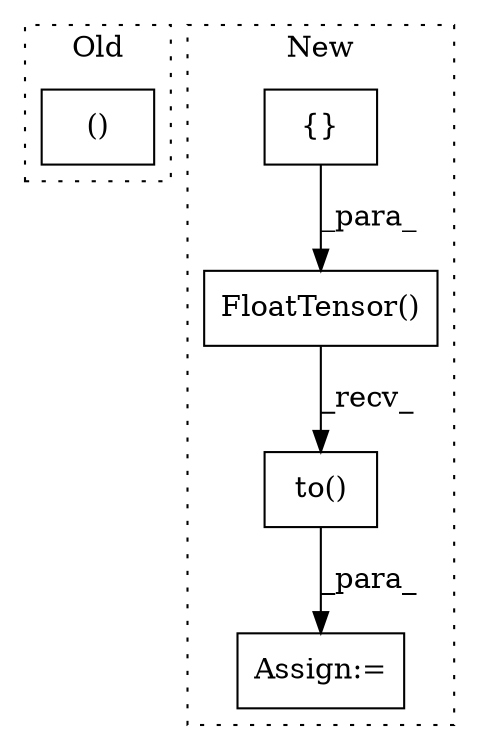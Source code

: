 digraph G {
subgraph cluster0 {
1 [label="()" a="54" s="7281" l="6" shape="box"];
label = "Old";
style="dotted";
}
subgraph cluster1 {
2 [label="FloatTensor()" a="75" s="9322,9364" l="18,1" shape="box"];
3 [label="Assign:=" a="68" s="9319" l="3" shape="box"];
4 [label="to()" a="75" s="9322,9380" l="47,1" shape="box"];
5 [label="{}" a="59" s="9340,9363" l="1,0" shape="box"];
label = "New";
style="dotted";
}
2 -> 4 [label="_recv_"];
4 -> 3 [label="_para_"];
5 -> 2 [label="_para_"];
}